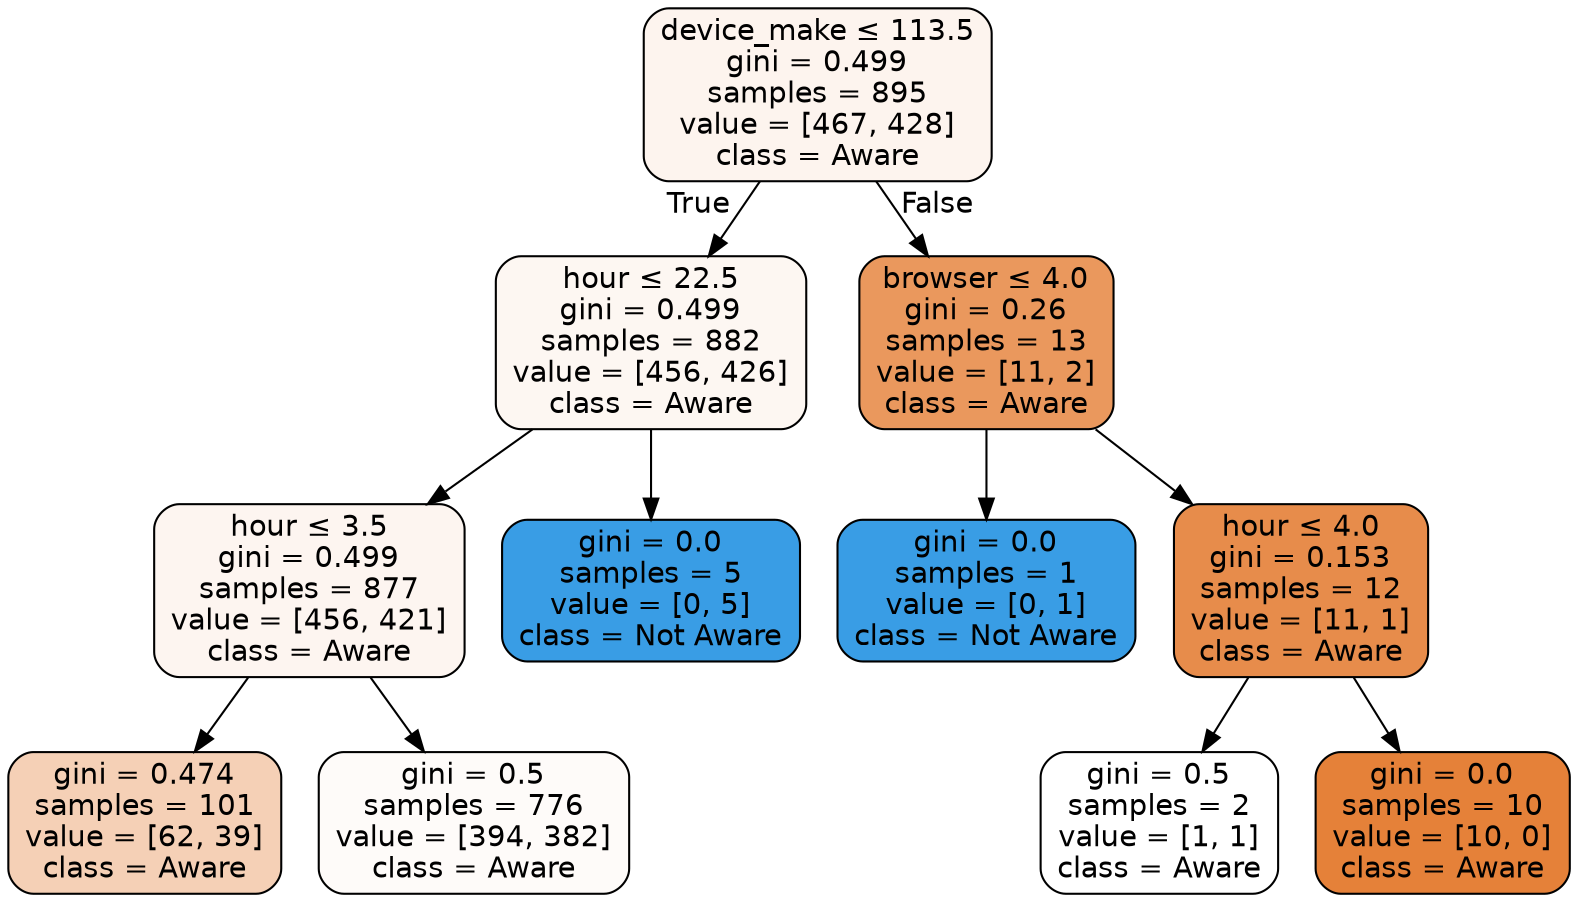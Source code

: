 digraph Tree {
node [shape=box, style="filled, rounded", color="black", fontname=helvetica] ;
edge [fontname=helvetica] ;
0 [label=<device_make &le; 113.5<br/>gini = 0.499<br/>samples = 895<br/>value = [467, 428]<br/>class = Aware>, fillcolor="#fdf4ee"] ;
1 [label=<hour &le; 22.5<br/>gini = 0.499<br/>samples = 882<br/>value = [456, 426]<br/>class = Aware>, fillcolor="#fdf7f2"] ;
0 -> 1 [labeldistance=2.5, labelangle=45, headlabel="True"] ;
2 [label=<hour &le; 3.5<br/>gini = 0.499<br/>samples = 877<br/>value = [456, 421]<br/>class = Aware>, fillcolor="#fdf5f0"] ;
1 -> 2 ;
3 [label=<gini = 0.474<br/>samples = 101<br/>value = [62, 39]<br/>class = Aware>, fillcolor="#f5d0b6"] ;
2 -> 3 ;
4 [label=<gini = 0.5<br/>samples = 776<br/>value = [394, 382]<br/>class = Aware>, fillcolor="#fefbf9"] ;
2 -> 4 ;
5 [label=<gini = 0.0<br/>samples = 5<br/>value = [0, 5]<br/>class = Not Aware>, fillcolor="#399de5"] ;
1 -> 5 ;
6 [label=<browser &le; 4.0<br/>gini = 0.26<br/>samples = 13<br/>value = [11, 2]<br/>class = Aware>, fillcolor="#ea985d"] ;
0 -> 6 [labeldistance=2.5, labelangle=-45, headlabel="False"] ;
7 [label=<gini = 0.0<br/>samples = 1<br/>value = [0, 1]<br/>class = Not Aware>, fillcolor="#399de5"] ;
6 -> 7 ;
8 [label=<hour &le; 4.0<br/>gini = 0.153<br/>samples = 12<br/>value = [11, 1]<br/>class = Aware>, fillcolor="#e78c4b"] ;
6 -> 8 ;
9 [label=<gini = 0.5<br/>samples = 2<br/>value = [1, 1]<br/>class = Aware>, fillcolor="#ffffff"] ;
8 -> 9 ;
10 [label=<gini = 0.0<br/>samples = 10<br/>value = [10, 0]<br/>class = Aware>, fillcolor="#e58139"] ;
8 -> 10 ;
}